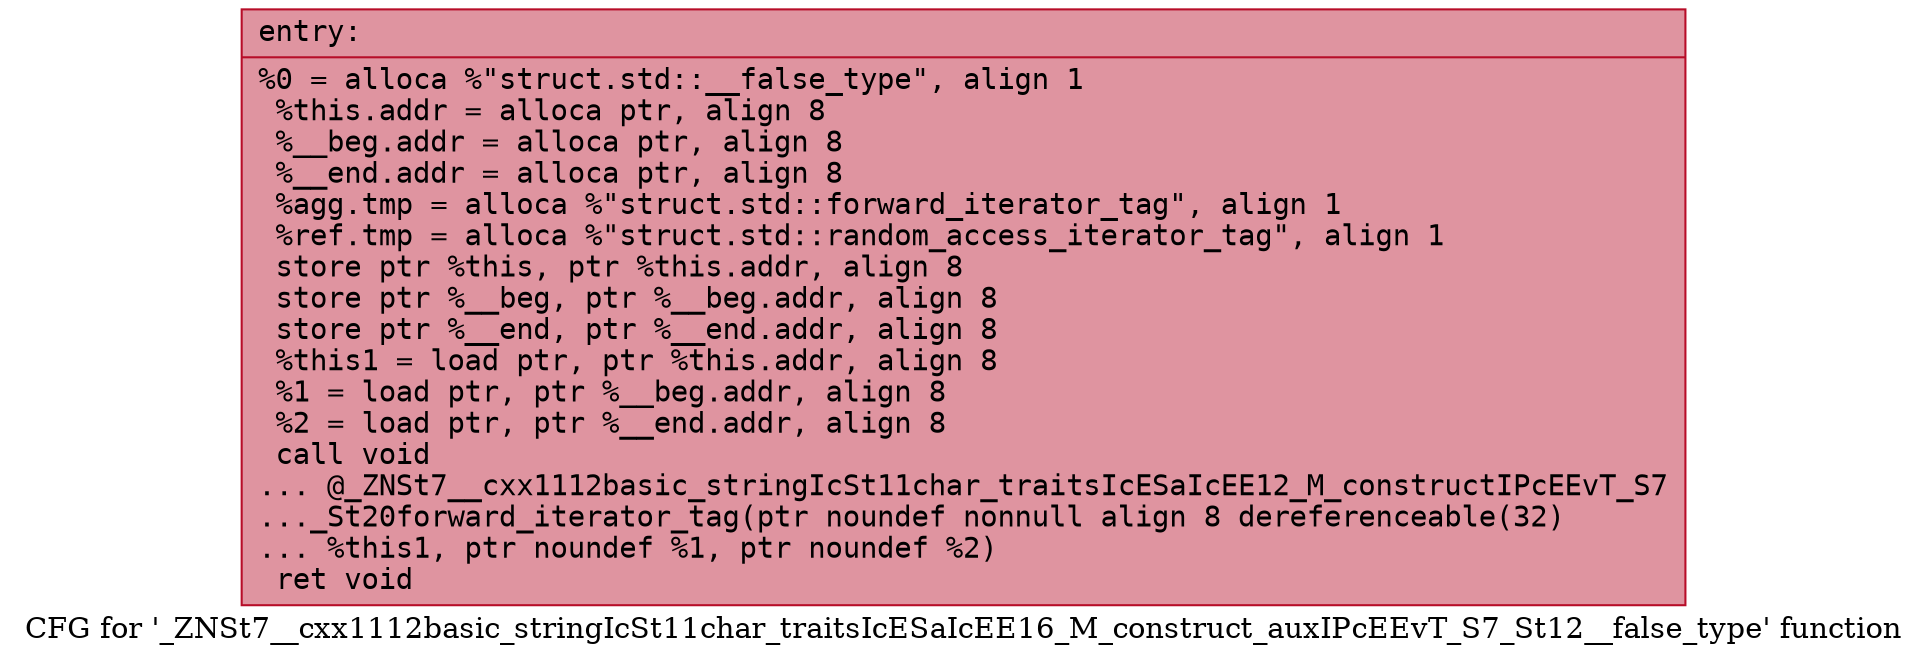 digraph "CFG for '_ZNSt7__cxx1112basic_stringIcSt11char_traitsIcESaIcEE16_M_construct_auxIPcEEvT_S7_St12__false_type' function" {
	label="CFG for '_ZNSt7__cxx1112basic_stringIcSt11char_traitsIcESaIcEE16_M_construct_auxIPcEEvT_S7_St12__false_type' function";

	Node0x565047f1b040 [shape=record,color="#b70d28ff", style=filled, fillcolor="#b70d2870" fontname="Courier",label="{entry:\l|  %0 = alloca %\"struct.std::__false_type\", align 1\l  %this.addr = alloca ptr, align 8\l  %__beg.addr = alloca ptr, align 8\l  %__end.addr = alloca ptr, align 8\l  %agg.tmp = alloca %\"struct.std::forward_iterator_tag\", align 1\l  %ref.tmp = alloca %\"struct.std::random_access_iterator_tag\", align 1\l  store ptr %this, ptr %this.addr, align 8\l  store ptr %__beg, ptr %__beg.addr, align 8\l  store ptr %__end, ptr %__end.addr, align 8\l  %this1 = load ptr, ptr %this.addr, align 8\l  %1 = load ptr, ptr %__beg.addr, align 8\l  %2 = load ptr, ptr %__end.addr, align 8\l  call void\l... @_ZNSt7__cxx1112basic_stringIcSt11char_traitsIcESaIcEE12_M_constructIPcEEvT_S7\l..._St20forward_iterator_tag(ptr noundef nonnull align 8 dereferenceable(32)\l... %this1, ptr noundef %1, ptr noundef %2)\l  ret void\l}"];
}
